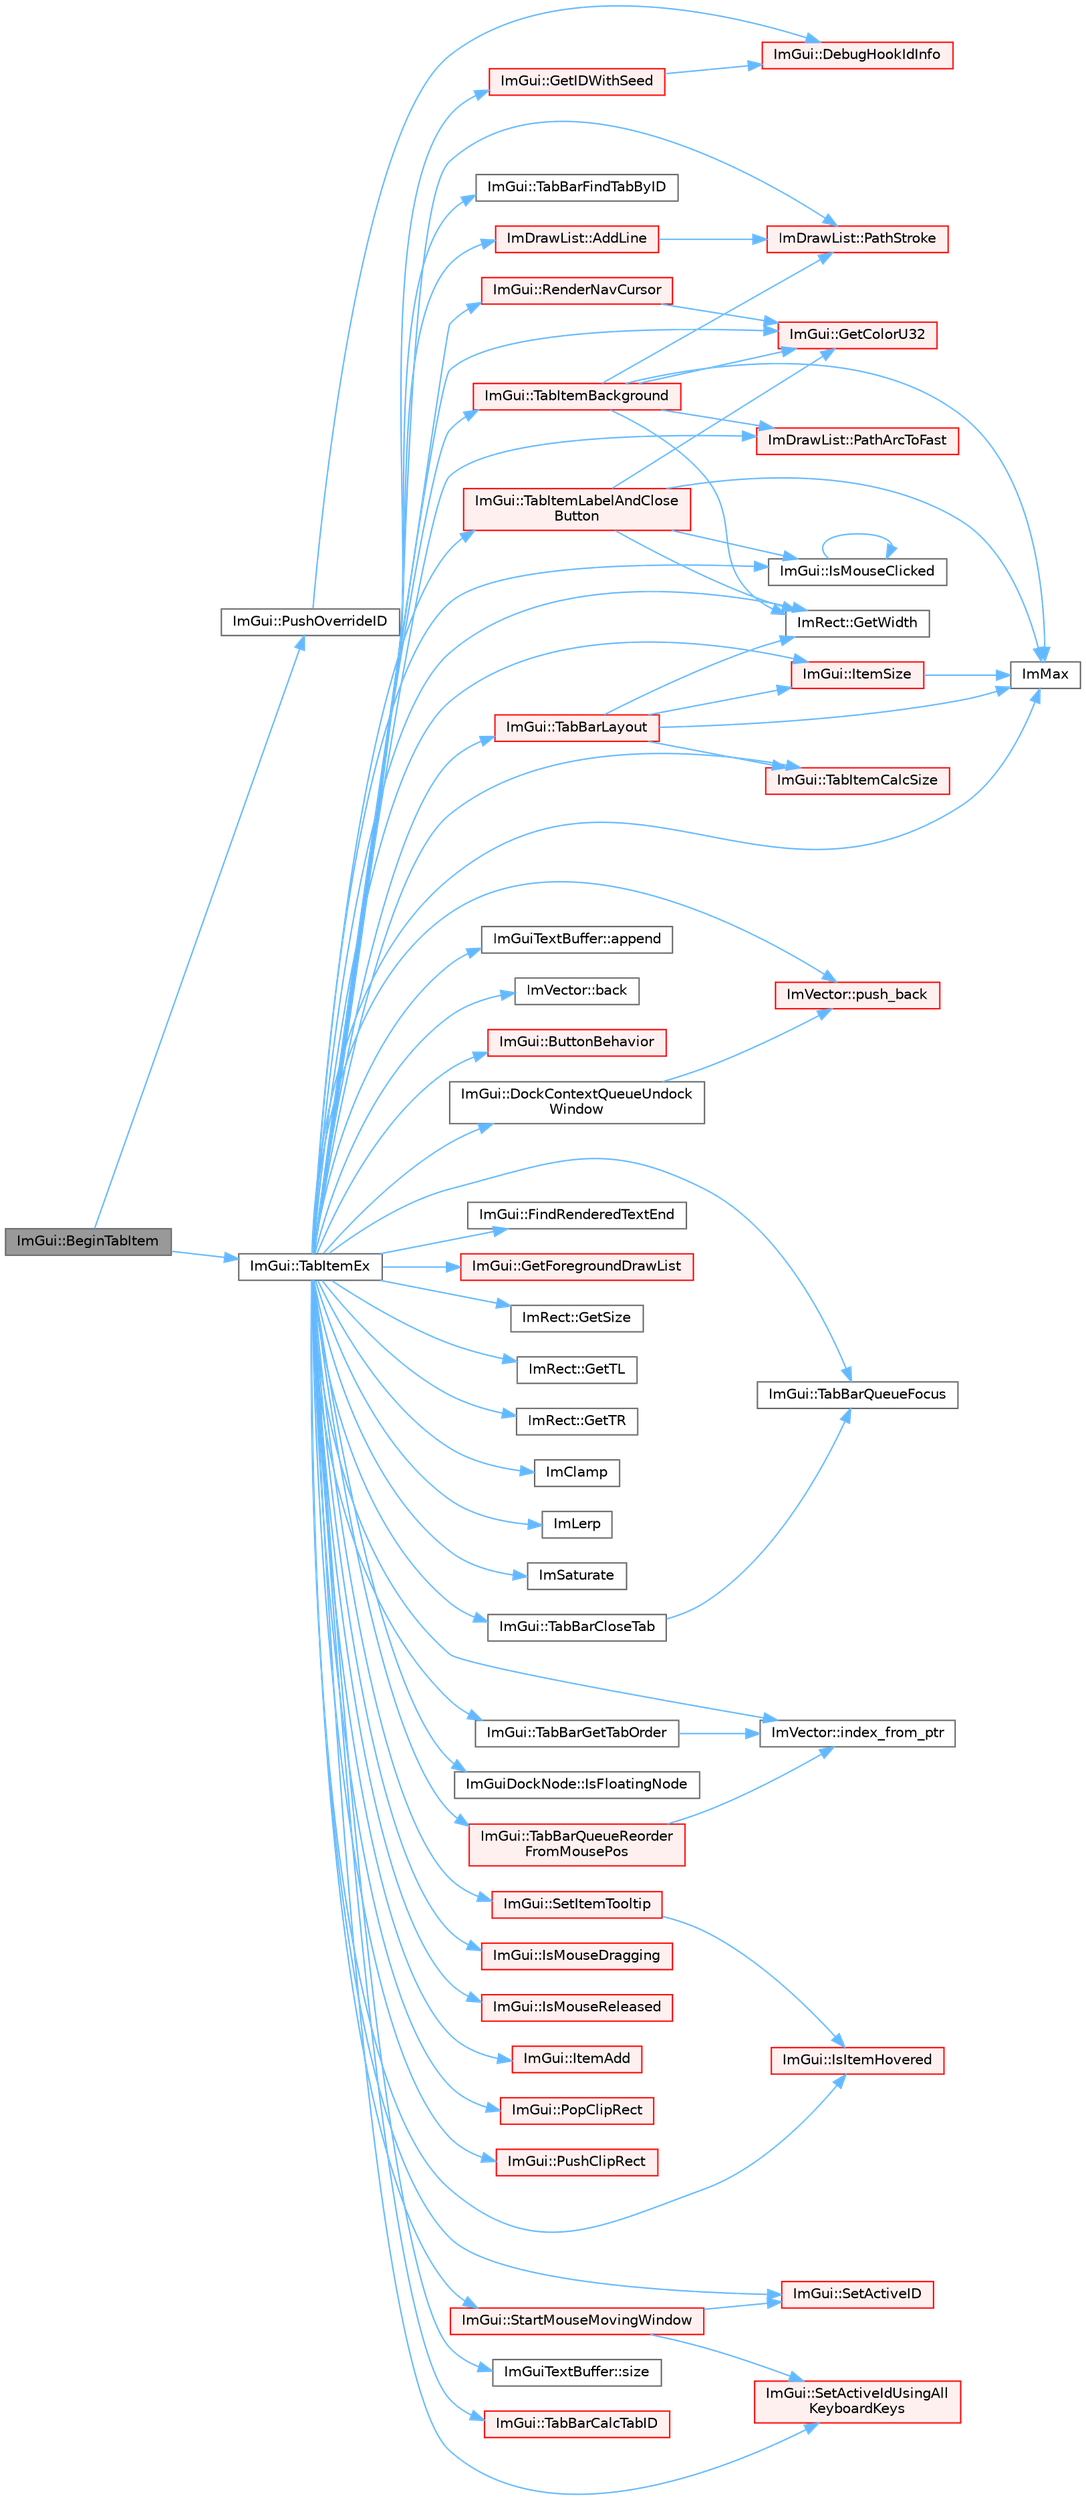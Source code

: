 digraph "ImGui::BeginTabItem"
{
 // LATEX_PDF_SIZE
  bgcolor="transparent";
  edge [fontname=Helvetica,fontsize=10,labelfontname=Helvetica,labelfontsize=10];
  node [fontname=Helvetica,fontsize=10,shape=box,height=0.2,width=0.4];
  rankdir="LR";
  Node1 [id="Node000001",label="ImGui::BeginTabItem",height=0.2,width=0.4,color="gray40", fillcolor="grey60", style="filled", fontcolor="black",tooltip=" "];
  Node1 -> Node2 [id="edge1_Node000001_Node000002",color="steelblue1",style="solid",tooltip=" "];
  Node2 [id="Node000002",label="ImGui::PushOverrideID",height=0.2,width=0.4,color="grey40", fillcolor="white", style="filled",URL="$namespace_im_gui.html#acff64eb876d279cfe1cc6129ccd19930",tooltip=" "];
  Node2 -> Node3 [id="edge2_Node000002_Node000003",color="steelblue1",style="solid",tooltip=" "];
  Node3 [id="Node000003",label="ImGui::DebugHookIdInfo",height=0.2,width=0.4,color="red", fillcolor="#FFF0F0", style="filled",URL="$namespace_im_gui.html#a5487269f4cb9fb809fd3e797411ed2d7",tooltip=" "];
  Node1 -> Node8 [id="edge3_Node000001_Node000008",color="steelblue1",style="solid",tooltip=" "];
  Node8 [id="Node000008",label="ImGui::TabItemEx",height=0.2,width=0.4,color="grey40", fillcolor="white", style="filled",URL="$namespace_im_gui.html#a4e0986fc689e7855cd9a9099dc87dac5",tooltip=" "];
  Node8 -> Node9 [id="edge4_Node000008_Node000009",color="steelblue1",style="solid",tooltip=" "];
  Node9 [id="Node000009",label="ImDrawList::AddLine",height=0.2,width=0.4,color="red", fillcolor="#FFF0F0", style="filled",URL="$struct_im_draw_list.html#aa21e5a1c6e00239581f97d344fc0db61",tooltip=" "];
  Node9 -> Node11 [id="edge5_Node000009_Node000011",color="steelblue1",style="solid",tooltip=" "];
  Node11 [id="Node000011",label="ImDrawList::PathStroke",height=0.2,width=0.4,color="red", fillcolor="#FFF0F0", style="filled",URL="$struct_im_draw_list.html#a60bf9040ef3d09b39c4ba8f5a2a68ae9",tooltip=" "];
  Node8 -> Node17 [id="edge6_Node000008_Node000017",color="steelblue1",style="solid",tooltip=" "];
  Node17 [id="Node000017",label="ImGuiTextBuffer::append",height=0.2,width=0.4,color="grey40", fillcolor="white", style="filled",URL="$struct_im_gui_text_buffer.html#a9101840866a9e5408ea1e25a779a40dc",tooltip=" "];
  Node8 -> Node18 [id="edge7_Node000008_Node000018",color="steelblue1",style="solid",tooltip=" "];
  Node18 [id="Node000018",label="ImVector::back",height=0.2,width=0.4,color="grey40", fillcolor="white", style="filled",URL="$struct_im_vector.html#a2d80e87e81b1b01143c8d8be93e6fde1",tooltip=" "];
  Node8 -> Node19 [id="edge8_Node000008_Node000019",color="steelblue1",style="solid",tooltip=" "];
  Node19 [id="Node000019",label="ImGui::ButtonBehavior",height=0.2,width=0.4,color="red", fillcolor="#FFF0F0", style="filled",URL="$namespace_im_gui.html#a65a4f18b1bc8ce0f351687922089f374",tooltip=" "];
  Node8 -> Node21 [id="edge9_Node000008_Node000021",color="steelblue1",style="solid",tooltip=" "];
  Node21 [id="Node000021",label="ImGui::DockContextQueueUndock\lWindow",height=0.2,width=0.4,color="grey40", fillcolor="white", style="filled",URL="$namespace_im_gui.html#ab69e2b00a8f62bbb626b5dbbb0ecaa46",tooltip=" "];
  Node21 -> Node22 [id="edge10_Node000021_Node000022",color="steelblue1",style="solid",tooltip=" "];
  Node22 [id="Node000022",label="ImVector::push_back",height=0.2,width=0.4,color="red", fillcolor="#FFF0F0", style="filled",URL="$struct_im_vector.html#aab5df48e0711a48bd12f3206e08c4108",tooltip=" "];
  Node8 -> Node23 [id="edge11_Node000008_Node000023",color="steelblue1",style="solid",tooltip=" "];
  Node23 [id="Node000023",label="ImGui::FindRenderedTextEnd",height=0.2,width=0.4,color="grey40", fillcolor="white", style="filled",URL="$namespace_im_gui.html#a7671e1dbc803a31b06081b52a771d83f",tooltip=" "];
  Node8 -> Node24 [id="edge12_Node000008_Node000024",color="steelblue1",style="solid",tooltip=" "];
  Node24 [id="Node000024",label="ImGui::GetColorU32",height=0.2,width=0.4,color="red", fillcolor="#FFF0F0", style="filled",URL="$namespace_im_gui.html#a0de2d9bd347d9866511eb8d014e62556",tooltip=" "];
  Node8 -> Node26 [id="edge13_Node000008_Node000026",color="steelblue1",style="solid",tooltip=" "];
  Node26 [id="Node000026",label="ImGui::GetForegroundDrawList",height=0.2,width=0.4,color="red", fillcolor="#FFF0F0", style="filled",URL="$namespace_im_gui.html#a77e1a981b472415e6613a2bd0966d817",tooltip=" "];
  Node8 -> Node33 [id="edge14_Node000008_Node000033",color="steelblue1",style="solid",tooltip=" "];
  Node33 [id="Node000033",label="ImGui::GetIDWithSeed",height=0.2,width=0.4,color="red", fillcolor="#FFF0F0", style="filled",URL="$namespace_im_gui.html#ab3bf101308fe641abc549bda537158f5",tooltip=" "];
  Node33 -> Node3 [id="edge15_Node000033_Node000003",color="steelblue1",style="solid",tooltip=" "];
  Node8 -> Node35 [id="edge16_Node000008_Node000035",color="steelblue1",style="solid",tooltip=" "];
  Node35 [id="Node000035",label="ImRect::GetSize",height=0.2,width=0.4,color="grey40", fillcolor="white", style="filled",URL="$struct_im_rect.html#ae459d9c50003058cfb34519a571aaf33",tooltip=" "];
  Node8 -> Node36 [id="edge17_Node000008_Node000036",color="steelblue1",style="solid",tooltip=" "];
  Node36 [id="Node000036",label="ImRect::GetTL",height=0.2,width=0.4,color="grey40", fillcolor="white", style="filled",URL="$struct_im_rect.html#a1d4d972329722b51dca4499cb5931b4b",tooltip=" "];
  Node8 -> Node37 [id="edge18_Node000008_Node000037",color="steelblue1",style="solid",tooltip=" "];
  Node37 [id="Node000037",label="ImRect::GetTR",height=0.2,width=0.4,color="grey40", fillcolor="white", style="filled",URL="$struct_im_rect.html#acae90248a96be4acf1524071fca1c3f3",tooltip=" "];
  Node8 -> Node38 [id="edge19_Node000008_Node000038",color="steelblue1",style="solid",tooltip=" "];
  Node38 [id="Node000038",label="ImRect::GetWidth",height=0.2,width=0.4,color="grey40", fillcolor="white", style="filled",URL="$struct_im_rect.html#afa75cb8491f20901c96166d17dcddac4",tooltip=" "];
  Node8 -> Node39 [id="edge20_Node000008_Node000039",color="steelblue1",style="solid",tooltip=" "];
  Node39 [id="Node000039",label="ImClamp",height=0.2,width=0.4,color="grey40", fillcolor="white", style="filled",URL="$imgui__internal_8h.html#a6e61ede308bfd68c7434e17905a29fc8",tooltip=" "];
  Node8 -> Node40 [id="edge21_Node000008_Node000040",color="steelblue1",style="solid",tooltip=" "];
  Node40 [id="Node000040",label="ImLerp",height=0.2,width=0.4,color="grey40", fillcolor="white", style="filled",URL="$imgui__internal_8h.html#a1d7813429922346e44eebd82d13f777c",tooltip=" "];
  Node8 -> Node13 [id="edge22_Node000008_Node000013",color="steelblue1",style="solid",tooltip=" "];
  Node13 [id="Node000013",label="ImMax",height=0.2,width=0.4,color="grey40", fillcolor="white", style="filled",URL="$imgui__internal_8h.html#a7667efd95147d0422f140917c71a9226",tooltip=" "];
  Node8 -> Node41 [id="edge23_Node000008_Node000041",color="steelblue1",style="solid",tooltip=" "];
  Node41 [id="Node000041",label="ImSaturate",height=0.2,width=0.4,color="grey40", fillcolor="white", style="filled",URL="$imgui__internal_8h.html#acab424daf09fa4cb151b56403d8afcae",tooltip=" "];
  Node8 -> Node42 [id="edge24_Node000008_Node000042",color="steelblue1",style="solid",tooltip=" "];
  Node42 [id="Node000042",label="ImVector::index_from_ptr",height=0.2,width=0.4,color="grey40", fillcolor="white", style="filled",URL="$struct_im_vector.html#a3fd48379f807eeb01fb9da39afa30dc7",tooltip=" "];
  Node8 -> Node43 [id="edge25_Node000008_Node000043",color="steelblue1",style="solid",tooltip=" "];
  Node43 [id="Node000043",label="ImGuiDockNode::IsFloatingNode",height=0.2,width=0.4,color="grey40", fillcolor="white", style="filled",URL="$struct_im_gui_dock_node.html#a65218fbb8d4629246096dd8fe5d1f219",tooltip=" "];
  Node8 -> Node44 [id="edge26_Node000008_Node000044",color="steelblue1",style="solid",tooltip=" "];
  Node44 [id="Node000044",label="ImGui::IsItemHovered",height=0.2,width=0.4,color="red", fillcolor="#FFF0F0", style="filled",URL="$namespace_im_gui.html#ac9a400eff3a9561d95e80486c52a660b",tooltip=" "];
  Node8 -> Node50 [id="edge27_Node000008_Node000050",color="steelblue1",style="solid",tooltip=" "];
  Node50 [id="Node000050",label="ImGui::IsMouseClicked",height=0.2,width=0.4,color="grey40", fillcolor="white", style="filled",URL="$namespace_im_gui.html#a2d430db9485d0b3d86d51d5436225495",tooltip=" "];
  Node50 -> Node50 [id="edge28_Node000050_Node000050",color="steelblue1",style="solid",tooltip=" "];
  Node8 -> Node51 [id="edge29_Node000008_Node000051",color="steelblue1",style="solid",tooltip=" "];
  Node51 [id="Node000051",label="ImGui::IsMouseDragging",height=0.2,width=0.4,color="red", fillcolor="#FFF0F0", style="filled",URL="$namespace_im_gui.html#a0fc57160c83b9f2707fa762f8ac2f8ba",tooltip=" "];
  Node8 -> Node53 [id="edge30_Node000008_Node000053",color="steelblue1",style="solid",tooltip=" "];
  Node53 [id="Node000053",label="ImGui::IsMouseReleased",height=0.2,width=0.4,color="red", fillcolor="#FFF0F0", style="filled",URL="$namespace_im_gui.html#ae53a0c1818d2804e3b1331f0c1777434",tooltip=" "];
  Node8 -> Node62 [id="edge31_Node000008_Node000062",color="steelblue1",style="solid",tooltip=" "];
  Node62 [id="Node000062",label="ImGui::ItemAdd",height=0.2,width=0.4,color="red", fillcolor="#FFF0F0", style="filled",URL="$namespace_im_gui.html#a0c2ccafc8d403c02a6590ac21157b9ac",tooltip=" "];
  Node8 -> Node106 [id="edge32_Node000008_Node000106",color="steelblue1",style="solid",tooltip=" "];
  Node106 [id="Node000106",label="ImGui::ItemSize",height=0.2,width=0.4,color="red", fillcolor="#FFF0F0", style="filled",URL="$namespace_im_gui.html#a4b5818a652d943ea54e0cec9fb3943d7",tooltip=" "];
  Node106 -> Node13 [id="edge33_Node000106_Node000013",color="steelblue1",style="solid",tooltip=" "];
  Node8 -> Node68 [id="edge34_Node000008_Node000068",color="steelblue1",style="solid",tooltip=" "];
  Node68 [id="Node000068",label="ImDrawList::PathArcToFast",height=0.2,width=0.4,color="red", fillcolor="#FFF0F0", style="filled",URL="$struct_im_draw_list.html#a6d307c6de1a6522e76fa410e8fe96fcc",tooltip=" "];
  Node8 -> Node11 [id="edge35_Node000008_Node000011",color="steelblue1",style="solid",tooltip=" "];
  Node8 -> Node108 [id="edge36_Node000008_Node000108",color="steelblue1",style="solid",tooltip=" "];
  Node108 [id="Node000108",label="ImGui::PopClipRect",height=0.2,width=0.4,color="red", fillcolor="#FFF0F0", style="filled",URL="$namespace_im_gui.html#aef1c8a6e5a3c70cb10d03d2a2a66dfd8",tooltip=" "];
  Node8 -> Node22 [id="edge37_Node000008_Node000022",color="steelblue1",style="solid",tooltip=" "];
  Node8 -> Node109 [id="edge38_Node000008_Node000109",color="steelblue1",style="solid",tooltip=" "];
  Node109 [id="Node000109",label="ImGui::PushClipRect",height=0.2,width=0.4,color="red", fillcolor="#FFF0F0", style="filled",URL="$namespace_im_gui.html#a11c8bd8676e1281e15b24c9615b6904a",tooltip=" "];
  Node8 -> Node110 [id="edge39_Node000008_Node000110",color="steelblue1",style="solid",tooltip=" "];
  Node110 [id="Node000110",label="ImGui::RenderNavCursor",height=0.2,width=0.4,color="red", fillcolor="#FFF0F0", style="filled",URL="$namespace_im_gui.html#a2722dcfe26c7f6e8cd522102ef5b7df2",tooltip=" "];
  Node110 -> Node24 [id="edge40_Node000110_Node000024",color="steelblue1",style="solid",tooltip=" "];
  Node8 -> Node112 [id="edge41_Node000008_Node000112",color="steelblue1",style="solid",tooltip=" "];
  Node112 [id="Node000112",label="ImGui::SetActiveID",height=0.2,width=0.4,color="red", fillcolor="#FFF0F0", style="filled",URL="$namespace_im_gui.html#a27b8ace13a8c421ee8405f0cbebe4ead",tooltip=" "];
  Node8 -> Node114 [id="edge42_Node000008_Node000114",color="steelblue1",style="solid",tooltip=" "];
  Node114 [id="Node000114",label="ImGui::SetActiveIdUsingAll\lKeyboardKeys",height=0.2,width=0.4,color="red", fillcolor="#FFF0F0", style="filled",URL="$namespace_im_gui.html#a5e5b2b1969b119d6932116f28fbd4d53",tooltip=" "];
  Node8 -> Node116 [id="edge43_Node000008_Node000116",color="steelblue1",style="solid",tooltip=" "];
  Node116 [id="Node000116",label="ImGui::SetItemTooltip",height=0.2,width=0.4,color="red", fillcolor="#FFF0F0", style="filled",URL="$namespace_im_gui.html#a3685a04624f724222fa78824de3a1c63",tooltip=" "];
  Node116 -> Node44 [id="edge44_Node000116_Node000044",color="steelblue1",style="solid",tooltip=" "];
  Node8 -> Node523 [id="edge45_Node000008_Node000523",color="steelblue1",style="solid",tooltip=" "];
  Node523 [id="Node000523",label="ImGuiTextBuffer::size",height=0.2,width=0.4,color="grey40", fillcolor="white", style="filled",URL="$struct_im_gui_text_buffer.html#a2811fcd43e0224eb3bd0f3464b634289",tooltip=" "];
  Node8 -> Node497 [id="edge46_Node000008_Node000497",color="steelblue1",style="solid",tooltip=" "];
  Node497 [id="Node000497",label="ImGui::StartMouseMovingWindow",height=0.2,width=0.4,color="red", fillcolor="#FFF0F0", style="filled",URL="$namespace_im_gui.html#afd03199380411a711c74893434d91258",tooltip=" "];
  Node497 -> Node112 [id="edge47_Node000497_Node000112",color="steelblue1",style="solid",tooltip=" "];
  Node497 -> Node114 [id="edge48_Node000497_Node000114",color="steelblue1",style="solid",tooltip=" "];
  Node8 -> Node524 [id="edge49_Node000008_Node000524",color="steelblue1",style="solid",tooltip=" "];
  Node524 [id="Node000524",label="ImGui::TabBarCalcTabID",height=0.2,width=0.4,color="red", fillcolor="#FFF0F0", style="filled",URL="$namespace_im_gui.html#a2519d160c1656bd613cc93fe05ed83c1",tooltip=" "];
  Node8 -> Node525 [id="edge50_Node000008_Node000525",color="steelblue1",style="solid",tooltip=" "];
  Node525 [id="Node000525",label="ImGui::TabBarCloseTab",height=0.2,width=0.4,color="grey40", fillcolor="white", style="filled",URL="$namespace_im_gui.html#ac2d6de29959e0be692d15e4cefce5929",tooltip=" "];
  Node525 -> Node526 [id="edge51_Node000525_Node000526",color="steelblue1",style="solid",tooltip=" "];
  Node526 [id="Node000526",label="ImGui::TabBarQueueFocus",height=0.2,width=0.4,color="grey40", fillcolor="white", style="filled",URL="$namespace_im_gui.html#a6808a631d32de769e33eaac85ff3d85c",tooltip=" "];
  Node8 -> Node228 [id="edge52_Node000008_Node000228",color="steelblue1",style="solid",tooltip=" "];
  Node228 [id="Node000228",label="ImGui::TabBarFindTabByID",height=0.2,width=0.4,color="grey40", fillcolor="white", style="filled",URL="$namespace_im_gui.html#a892525a74a6206eabbeb851071b3119a",tooltip=" "];
  Node8 -> Node229 [id="edge53_Node000008_Node000229",color="steelblue1",style="solid",tooltip=" "];
  Node229 [id="Node000229",label="ImGui::TabBarGetTabOrder",height=0.2,width=0.4,color="grey40", fillcolor="white", style="filled",URL="$namespace_im_gui.html#ab09f008d445dd058ed21cf46041ce9bd",tooltip=" "];
  Node229 -> Node42 [id="edge54_Node000229_Node000042",color="steelblue1",style="solid",tooltip=" "];
  Node8 -> Node218 [id="edge55_Node000008_Node000218",color="steelblue1",style="solid",tooltip=" "];
  Node218 [id="Node000218",label="ImGui::TabBarLayout",height=0.2,width=0.4,color="red", fillcolor="#FFF0F0", style="filled",URL="$namespace_im_gui.html#a1526bb8d42b3fa38e1c702500d1ff601",tooltip=" "];
  Node218 -> Node38 [id="edge56_Node000218_Node000038",color="steelblue1",style="solid",tooltip=" "];
  Node218 -> Node13 [id="edge57_Node000218_Node000013",color="steelblue1",style="solid",tooltip=" "];
  Node218 -> Node106 [id="edge58_Node000218_Node000106",color="steelblue1",style="solid",tooltip=" "];
  Node218 -> Node303 [id="edge59_Node000218_Node000303",color="steelblue1",style="solid",tooltip=" "];
  Node303 [id="Node000303",label="ImGui::TabItemCalcSize",height=0.2,width=0.4,color="red", fillcolor="#FFF0F0", style="filled",URL="$namespace_im_gui.html#aa6e4bacb44f42ff99c11420d099b1dc2",tooltip=" "];
  Node8 -> Node526 [id="edge60_Node000008_Node000526",color="steelblue1",style="solid",tooltip=" "];
  Node8 -> Node527 [id="edge61_Node000008_Node000527",color="steelblue1",style="solid",tooltip=" "];
  Node527 [id="Node000527",label="ImGui::TabBarQueueReorder\lFromMousePos",height=0.2,width=0.4,color="red", fillcolor="#FFF0F0", style="filled",URL="$namespace_im_gui.html#a71f399cebfd6cf108c545cc691d77248",tooltip=" "];
  Node527 -> Node42 [id="edge62_Node000527_Node000042",color="steelblue1",style="solid",tooltip=" "];
  Node8 -> Node396 [id="edge63_Node000008_Node000396",color="steelblue1",style="solid",tooltip=" "];
  Node396 [id="Node000396",label="ImGui::TabItemBackground",height=0.2,width=0.4,color="red", fillcolor="#FFF0F0", style="filled",URL="$namespace_im_gui.html#a87fc45357f733cb2a378e098d2855243",tooltip=" "];
  Node396 -> Node24 [id="edge64_Node000396_Node000024",color="steelblue1",style="solid",tooltip=" "];
  Node396 -> Node38 [id="edge65_Node000396_Node000038",color="steelblue1",style="solid",tooltip=" "];
  Node396 -> Node13 [id="edge66_Node000396_Node000013",color="steelblue1",style="solid",tooltip=" "];
  Node396 -> Node68 [id="edge67_Node000396_Node000068",color="steelblue1",style="solid",tooltip=" "];
  Node396 -> Node11 [id="edge68_Node000396_Node000011",color="steelblue1",style="solid",tooltip=" "];
  Node8 -> Node303 [id="edge69_Node000008_Node000303",color="steelblue1",style="solid",tooltip=" "];
  Node8 -> Node397 [id="edge70_Node000008_Node000397",color="steelblue1",style="solid",tooltip=" "];
  Node397 [id="Node000397",label="ImGui::TabItemLabelAndClose\lButton",height=0.2,width=0.4,color="red", fillcolor="#FFF0F0", style="filled",URL="$namespace_im_gui.html#abbdb2619721c7ecaca3fb03d9d905003",tooltip=" "];
  Node397 -> Node24 [id="edge71_Node000397_Node000024",color="steelblue1",style="solid",tooltip=" "];
  Node397 -> Node38 [id="edge72_Node000397_Node000038",color="steelblue1",style="solid",tooltip=" "];
  Node397 -> Node13 [id="edge73_Node000397_Node000013",color="steelblue1",style="solid",tooltip=" "];
  Node397 -> Node50 [id="edge74_Node000397_Node000050",color="steelblue1",style="solid",tooltip=" "];
}
